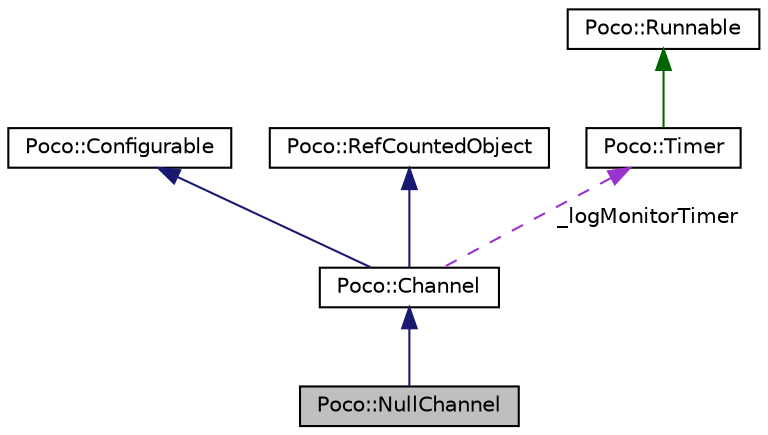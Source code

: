 digraph "Poco::NullChannel"
{
 // LATEX_PDF_SIZE
  edge [fontname="Helvetica",fontsize="10",labelfontname="Helvetica",labelfontsize="10"];
  node [fontname="Helvetica",fontsize="10",shape=record];
  Node1 [label="Poco::NullChannel",height=0.2,width=0.4,color="black", fillcolor="grey75", style="filled", fontcolor="black",tooltip=" "];
  Node2 -> Node1 [dir="back",color="midnightblue",fontsize="10",style="solid",fontname="Helvetica"];
  Node2 [label="Poco::Channel",height=0.2,width=0.4,color="black", fillcolor="white", style="filled",URL="$classPoco_1_1Channel.html",tooltip=" "];
  Node3 -> Node2 [dir="back",color="midnightblue",fontsize="10",style="solid",fontname="Helvetica"];
  Node3 [label="Poco::Configurable",height=0.2,width=0.4,color="black", fillcolor="white", style="filled",URL="$classPoco_1_1Configurable.html",tooltip=" "];
  Node4 -> Node2 [dir="back",color="midnightblue",fontsize="10",style="solid",fontname="Helvetica"];
  Node4 [label="Poco::RefCountedObject",height=0.2,width=0.4,color="black", fillcolor="white", style="filled",URL="$classPoco_1_1RefCountedObject.html",tooltip=" "];
  Node5 -> Node2 [dir="back",color="darkorchid3",fontsize="10",style="dashed",label=" _logMonitorTimer" ,fontname="Helvetica"];
  Node5 [label="Poco::Timer",height=0.2,width=0.4,color="black", fillcolor="white", style="filled",URL="$classPoco_1_1Timer.html",tooltip=" "];
  Node6 -> Node5 [dir="back",color="darkgreen",fontsize="10",style="solid",fontname="Helvetica"];
  Node6 [label="Poco::Runnable",height=0.2,width=0.4,color="black", fillcolor="white", style="filled",URL="$classPoco_1_1Runnable.html",tooltip=" "];
}
